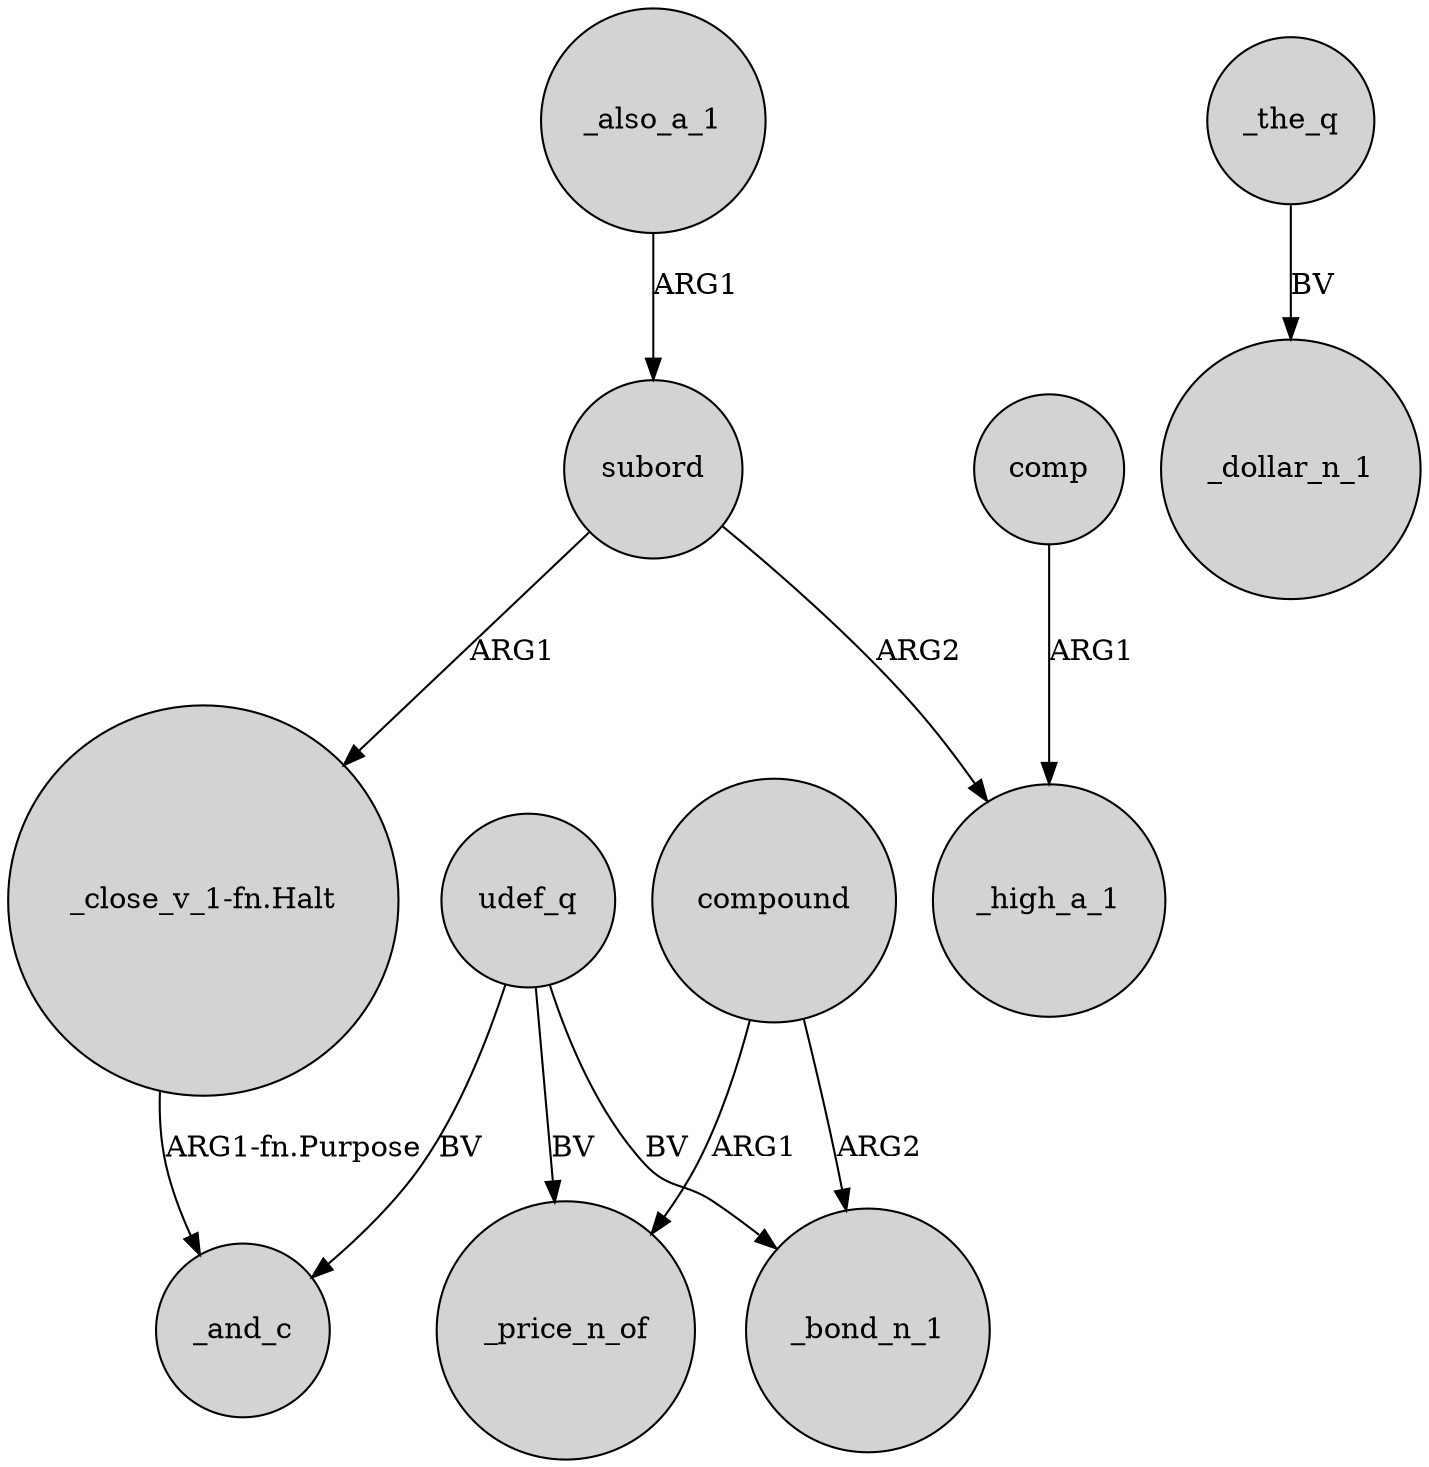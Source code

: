 digraph {
	node [shape=circle style=filled]
	"_close_v_1-fn.Halt" -> _and_c [label="ARG1-fn.Purpose"]
	_the_q -> _dollar_n_1 [label=BV]
	subord -> _high_a_1 [label=ARG2]
	compound -> _bond_n_1 [label=ARG2]
	comp -> _high_a_1 [label=ARG1]
	udef_q -> _and_c [label=BV]
	udef_q -> _bond_n_1 [label=BV]
	compound -> _price_n_of [label=ARG1]
	udef_q -> _price_n_of [label=BV]
	_also_a_1 -> subord [label=ARG1]
	subord -> "_close_v_1-fn.Halt" [label=ARG1]
}
